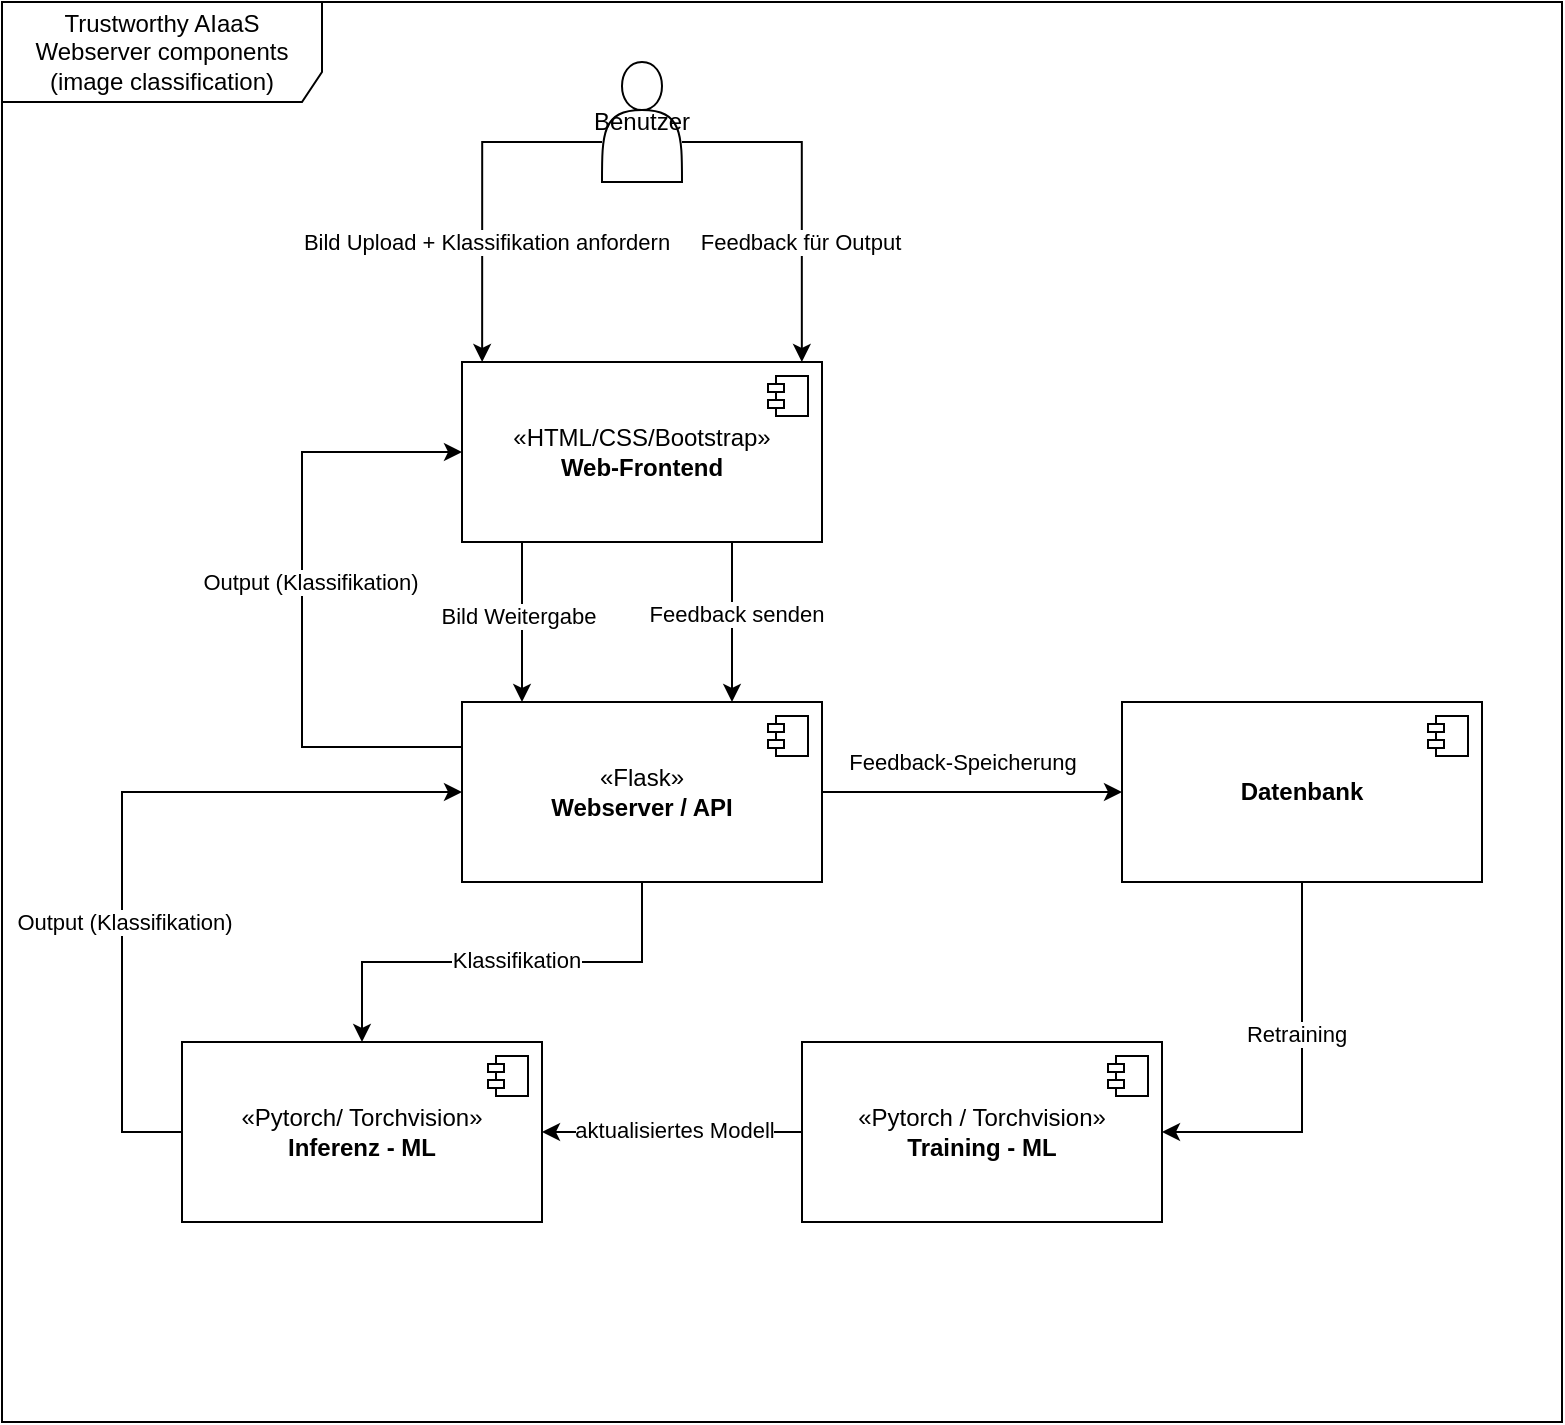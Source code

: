 <mxfile version="26.2.14">
  <diagram name="Seite-1" id="eSZgIjPLnw5AIDb-3A-l">
    <mxGraphModel dx="1042" dy="1696" grid="1" gridSize="10" guides="1" tooltips="1" connect="1" arrows="1" fold="1" page="1" pageScale="1" pageWidth="827" pageHeight="1169" math="0" shadow="0">
      <root>
        <mxCell id="0" />
        <mxCell id="1" parent="0" />
        <mxCell id="DOtsmHwbhiuuyyJbtOth-2" value="Trustworthy AIaaS Webserver components (image classification)" style="shape=umlFrame;whiteSpace=wrap;html=1;pointerEvents=0;recursiveResize=0;container=1;collapsible=0;width=160;height=50;" parent="1" vertex="1">
          <mxGeometry x="110" y="-110" width="780" height="710" as="geometry" />
        </mxCell>
        <mxCell id="DOtsmHwbhiuuyyJbtOth-50" value="&lt;div&gt;&lt;br&gt;&lt;/div&gt;" style="edgeStyle=orthogonalEdgeStyle;rounded=0;orthogonalLoop=1;jettySize=auto;html=1;entryX=0.056;entryY=0;entryDx=0;entryDy=0;entryPerimeter=0;" parent="DOtsmHwbhiuuyyJbtOth-2" source="DOtsmHwbhiuuyyJbtOth-3" target="DOtsmHwbhiuuyyJbtOth-4" edge="1">
          <mxGeometry x="0.158" relative="1" as="geometry">
            <mxPoint x="240" y="160" as="targetPoint" />
            <Array as="points">
              <mxPoint x="240" y="70" />
            </Array>
            <mxPoint as="offset" />
          </mxGeometry>
        </mxCell>
        <mxCell id="DOtsmHwbhiuuyyJbtOth-52" value="Bild Upload + Klassifikation anfordern" style="edgeLabel;html=1;align=center;verticalAlign=middle;resizable=0;points=[];" parent="DOtsmHwbhiuuyyJbtOth-50" vertex="1" connectable="0">
          <mxGeometry x="0.154" y="2" relative="1" as="geometry">
            <mxPoint y="12" as="offset" />
          </mxGeometry>
        </mxCell>
        <mxCell id="DOtsmHwbhiuuyyJbtOth-3" value="Benutzer" style="shape=actor;whiteSpace=wrap;html=1;" parent="DOtsmHwbhiuuyyJbtOth-2" vertex="1">
          <mxGeometry x="300" y="30" width="40" height="60" as="geometry" />
        </mxCell>
        <mxCell id="DOtsmHwbhiuuyyJbtOth-11" value="" style="edgeStyle=orthogonalEdgeStyle;rounded=0;orthogonalLoop=1;jettySize=auto;html=1;" parent="DOtsmHwbhiuuyyJbtOth-2" source="DOtsmHwbhiuuyyJbtOth-4" target="DOtsmHwbhiuuyyJbtOth-9" edge="1">
          <mxGeometry relative="1" as="geometry">
            <Array as="points">
              <mxPoint x="260" y="300" />
              <mxPoint x="260" y="300" />
            </Array>
          </mxGeometry>
        </mxCell>
        <mxCell id="DOtsmHwbhiuuyyJbtOth-27" value="Bild Weitergabe" style="edgeLabel;html=1;align=center;verticalAlign=middle;resizable=0;points=[];" parent="DOtsmHwbhiuuyyJbtOth-11" vertex="1" connectable="0">
          <mxGeometry x="-0.089" y="-2" relative="1" as="geometry">
            <mxPoint as="offset" />
          </mxGeometry>
        </mxCell>
        <mxCell id="DOtsmHwbhiuuyyJbtOth-55" style="edgeStyle=orthogonalEdgeStyle;rounded=0;orthogonalLoop=1;jettySize=auto;html=1;exitX=0.75;exitY=1;exitDx=0;exitDy=0;entryX=0.75;entryY=0;entryDx=0;entryDy=0;" parent="DOtsmHwbhiuuyyJbtOth-2" source="DOtsmHwbhiuuyyJbtOth-4" target="DOtsmHwbhiuuyyJbtOth-9" edge="1">
          <mxGeometry relative="1" as="geometry" />
        </mxCell>
        <mxCell id="DOtsmHwbhiuuyyJbtOth-56" value="Feedback senden" style="edgeLabel;html=1;align=center;verticalAlign=middle;resizable=0;points=[];" parent="DOtsmHwbhiuuyyJbtOth-55" vertex="1" connectable="0">
          <mxGeometry x="-0.115" y="2" relative="1" as="geometry">
            <mxPoint as="offset" />
          </mxGeometry>
        </mxCell>
        <mxCell id="DOtsmHwbhiuuyyJbtOth-4" value="«HTML/CSS/Bootstrap»&lt;br&gt;&lt;b&gt;Web-Frontend&lt;/b&gt;" style="html=1;dropTarget=0;whiteSpace=wrap;" parent="DOtsmHwbhiuuyyJbtOth-2" vertex="1">
          <mxGeometry x="230" y="180" width="180" height="90" as="geometry" />
        </mxCell>
        <mxCell id="DOtsmHwbhiuuyyJbtOth-5" value="" style="shape=module;jettyWidth=8;jettyHeight=4;" parent="DOtsmHwbhiuuyyJbtOth-4" vertex="1">
          <mxGeometry x="1" width="20" height="20" relative="1" as="geometry">
            <mxPoint x="-27" y="7" as="offset" />
          </mxGeometry>
        </mxCell>
        <mxCell id="DOtsmHwbhiuuyyJbtOth-14" value="" style="edgeStyle=orthogonalEdgeStyle;rounded=0;orthogonalLoop=1;jettySize=auto;html=1;" parent="DOtsmHwbhiuuyyJbtOth-2" source="DOtsmHwbhiuuyyJbtOth-9" target="DOtsmHwbhiuuyyJbtOth-12" edge="1">
          <mxGeometry relative="1" as="geometry" />
        </mxCell>
        <mxCell id="DOtsmHwbhiuuyyJbtOth-28" value="Klassifikation" style="edgeLabel;html=1;align=center;verticalAlign=middle;resizable=0;points=[];" parent="DOtsmHwbhiuuyyJbtOth-14" vertex="1" connectable="0">
          <mxGeometry x="-0.06" y="-1" relative="1" as="geometry">
            <mxPoint as="offset" />
          </mxGeometry>
        </mxCell>
        <mxCell id="DOtsmHwbhiuuyyJbtOth-35" value="Feedback-Speicherung" style="edgeStyle=orthogonalEdgeStyle;rounded=0;orthogonalLoop=1;jettySize=auto;html=1;entryX=0;entryY=0.5;entryDx=0;entryDy=0;" parent="DOtsmHwbhiuuyyJbtOth-2" source="DOtsmHwbhiuuyyJbtOth-9" target="DOtsmHwbhiuuyyJbtOth-33" edge="1">
          <mxGeometry x="-0.067" y="15" relative="1" as="geometry">
            <mxPoint as="offset" />
          </mxGeometry>
        </mxCell>
        <mxCell id="DOtsmHwbhiuuyyJbtOth-65" style="edgeStyle=orthogonalEdgeStyle;rounded=0;orthogonalLoop=1;jettySize=auto;html=1;exitX=0;exitY=0.25;exitDx=0;exitDy=0;entryX=0;entryY=0.5;entryDx=0;entryDy=0;" parent="DOtsmHwbhiuuyyJbtOth-2" source="DOtsmHwbhiuuyyJbtOth-9" target="DOtsmHwbhiuuyyJbtOth-4" edge="1">
          <mxGeometry relative="1" as="geometry">
            <Array as="points">
              <mxPoint x="150" y="373" />
              <mxPoint x="150" y="225" />
            </Array>
          </mxGeometry>
        </mxCell>
        <mxCell id="DOtsmHwbhiuuyyJbtOth-66" value="Output (Klassifikation)" style="edgeLabel;html=1;align=center;verticalAlign=middle;resizable=0;points=[];" parent="DOtsmHwbhiuuyyJbtOth-65" vertex="1" connectable="0">
          <mxGeometry x="0.267" y="-4" relative="1" as="geometry">
            <mxPoint y="32" as="offset" />
          </mxGeometry>
        </mxCell>
        <mxCell id="DOtsmHwbhiuuyyJbtOth-9" value="«Flask»&lt;br&gt;&lt;b&gt;Webserver / API&lt;/b&gt;" style="html=1;dropTarget=0;whiteSpace=wrap;" parent="DOtsmHwbhiuuyyJbtOth-2" vertex="1">
          <mxGeometry x="230" y="350" width="180" height="90" as="geometry" />
        </mxCell>
        <mxCell id="DOtsmHwbhiuuyyJbtOth-10" value="" style="shape=module;jettyWidth=8;jettyHeight=4;" parent="DOtsmHwbhiuuyyJbtOth-9" vertex="1">
          <mxGeometry x="1" width="20" height="20" relative="1" as="geometry">
            <mxPoint x="-27" y="7" as="offset" />
          </mxGeometry>
        </mxCell>
        <mxCell id="DOtsmHwbhiuuyyJbtOth-59" style="edgeStyle=orthogonalEdgeStyle;rounded=0;orthogonalLoop=1;jettySize=auto;html=1;entryX=0;entryY=0.5;entryDx=0;entryDy=0;" parent="DOtsmHwbhiuuyyJbtOth-2" source="DOtsmHwbhiuuyyJbtOth-12" target="DOtsmHwbhiuuyyJbtOth-9" edge="1">
          <mxGeometry relative="1" as="geometry">
            <Array as="points">
              <mxPoint x="60" y="565" />
              <mxPoint x="60" y="395" />
            </Array>
          </mxGeometry>
        </mxCell>
        <mxCell id="DOtsmHwbhiuuyyJbtOth-60" value="Output (Klassifikation)" style="edgeLabel;html=1;align=center;verticalAlign=middle;resizable=0;points=[];" parent="DOtsmHwbhiuuyyJbtOth-59" vertex="1" connectable="0">
          <mxGeometry x="-0.27" y="-1" relative="1" as="geometry">
            <mxPoint as="offset" />
          </mxGeometry>
        </mxCell>
        <mxCell id="DOtsmHwbhiuuyyJbtOth-12" value="«Pytorch/ Torchvision»&lt;br&gt;&lt;b&gt;Inferenz - ML&lt;/b&gt;" style="html=1;dropTarget=0;whiteSpace=wrap;" parent="DOtsmHwbhiuuyyJbtOth-2" vertex="1">
          <mxGeometry x="90" y="520" width="180" height="90" as="geometry" />
        </mxCell>
        <mxCell id="DOtsmHwbhiuuyyJbtOth-13" value="" style="shape=module;jettyWidth=8;jettyHeight=4;" parent="DOtsmHwbhiuuyyJbtOth-12" vertex="1">
          <mxGeometry x="1" width="20" height="20" relative="1" as="geometry">
            <mxPoint x="-27" y="7" as="offset" />
          </mxGeometry>
        </mxCell>
        <mxCell id="DOtsmHwbhiuuyyJbtOth-57" style="edgeStyle=orthogonalEdgeStyle;rounded=0;orthogonalLoop=1;jettySize=auto;html=1;entryX=1;entryY=0.5;entryDx=0;entryDy=0;" parent="DOtsmHwbhiuuyyJbtOth-2" source="DOtsmHwbhiuuyyJbtOth-33" target="DOtsmHwbhiuuyyJbtOth-37" edge="1">
          <mxGeometry relative="1" as="geometry" />
        </mxCell>
        <mxCell id="DOtsmHwbhiuuyyJbtOth-58" value="Retraining" style="edgeLabel;html=1;align=center;verticalAlign=middle;resizable=0;points=[];" parent="DOtsmHwbhiuuyyJbtOth-57" vertex="1" connectable="0">
          <mxGeometry x="-0.222" y="-3" relative="1" as="geometry">
            <mxPoint as="offset" />
          </mxGeometry>
        </mxCell>
        <mxCell id="DOtsmHwbhiuuyyJbtOth-33" value="&lt;b&gt;Datenbank&lt;/b&gt;" style="html=1;dropTarget=0;whiteSpace=wrap;" parent="DOtsmHwbhiuuyyJbtOth-2" vertex="1">
          <mxGeometry x="560" y="350" width="180" height="90" as="geometry" />
        </mxCell>
        <mxCell id="DOtsmHwbhiuuyyJbtOth-34" value="" style="shape=module;jettyWidth=8;jettyHeight=4;" parent="DOtsmHwbhiuuyyJbtOth-33" vertex="1">
          <mxGeometry x="1" width="20" height="20" relative="1" as="geometry">
            <mxPoint x="-27" y="7" as="offset" />
          </mxGeometry>
        </mxCell>
        <mxCell id="DOtsmHwbhiuuyyJbtOth-61" style="edgeStyle=orthogonalEdgeStyle;rounded=0;orthogonalLoop=1;jettySize=auto;html=1;entryX=1;entryY=0.5;entryDx=0;entryDy=0;" parent="DOtsmHwbhiuuyyJbtOth-2" source="DOtsmHwbhiuuyyJbtOth-37" target="DOtsmHwbhiuuyyJbtOth-12" edge="1">
          <mxGeometry relative="1" as="geometry" />
        </mxCell>
        <mxCell id="DOtsmHwbhiuuyyJbtOth-62" value="aktualisiertes Modell" style="edgeLabel;html=1;align=center;verticalAlign=middle;resizable=0;points=[];" parent="DOtsmHwbhiuuyyJbtOth-61" vertex="1" connectable="0">
          <mxGeometry x="-0.007" y="-1" relative="1" as="geometry">
            <mxPoint as="offset" />
          </mxGeometry>
        </mxCell>
        <mxCell id="DOtsmHwbhiuuyyJbtOth-37" value="«Pytorch / Torchvision»&lt;br&gt;&lt;b&gt;Training - ML&lt;/b&gt;" style="html=1;dropTarget=0;whiteSpace=wrap;" parent="DOtsmHwbhiuuyyJbtOth-2" vertex="1">
          <mxGeometry x="400" y="520" width="180" height="90" as="geometry" />
        </mxCell>
        <mxCell id="DOtsmHwbhiuuyyJbtOth-38" value="" style="shape=module;jettyWidth=8;jettyHeight=4;" parent="DOtsmHwbhiuuyyJbtOth-37" vertex="1">
          <mxGeometry x="1" width="20" height="20" relative="1" as="geometry">
            <mxPoint x="-27" y="7" as="offset" />
          </mxGeometry>
        </mxCell>
        <mxCell id="DOtsmHwbhiuuyyJbtOth-53" style="edgeStyle=orthogonalEdgeStyle;rounded=0;orthogonalLoop=1;jettySize=auto;html=1;entryX=0.944;entryY=0;entryDx=0;entryDy=0;entryPerimeter=0;" parent="DOtsmHwbhiuuyyJbtOth-2" source="DOtsmHwbhiuuyyJbtOth-3" target="DOtsmHwbhiuuyyJbtOth-4" edge="1">
          <mxGeometry relative="1" as="geometry">
            <Array as="points">
              <mxPoint x="400" y="70" />
            </Array>
          </mxGeometry>
        </mxCell>
        <mxCell id="DOtsmHwbhiuuyyJbtOth-54" value="Feedback für Output" style="edgeLabel;html=1;align=center;verticalAlign=middle;resizable=0;points=[];" parent="DOtsmHwbhiuuyyJbtOth-53" vertex="1" connectable="0">
          <mxGeometry x="0.143" y="-1" relative="1" as="geometry">
            <mxPoint y="13" as="offset" />
          </mxGeometry>
        </mxCell>
      </root>
    </mxGraphModel>
  </diagram>
</mxfile>
